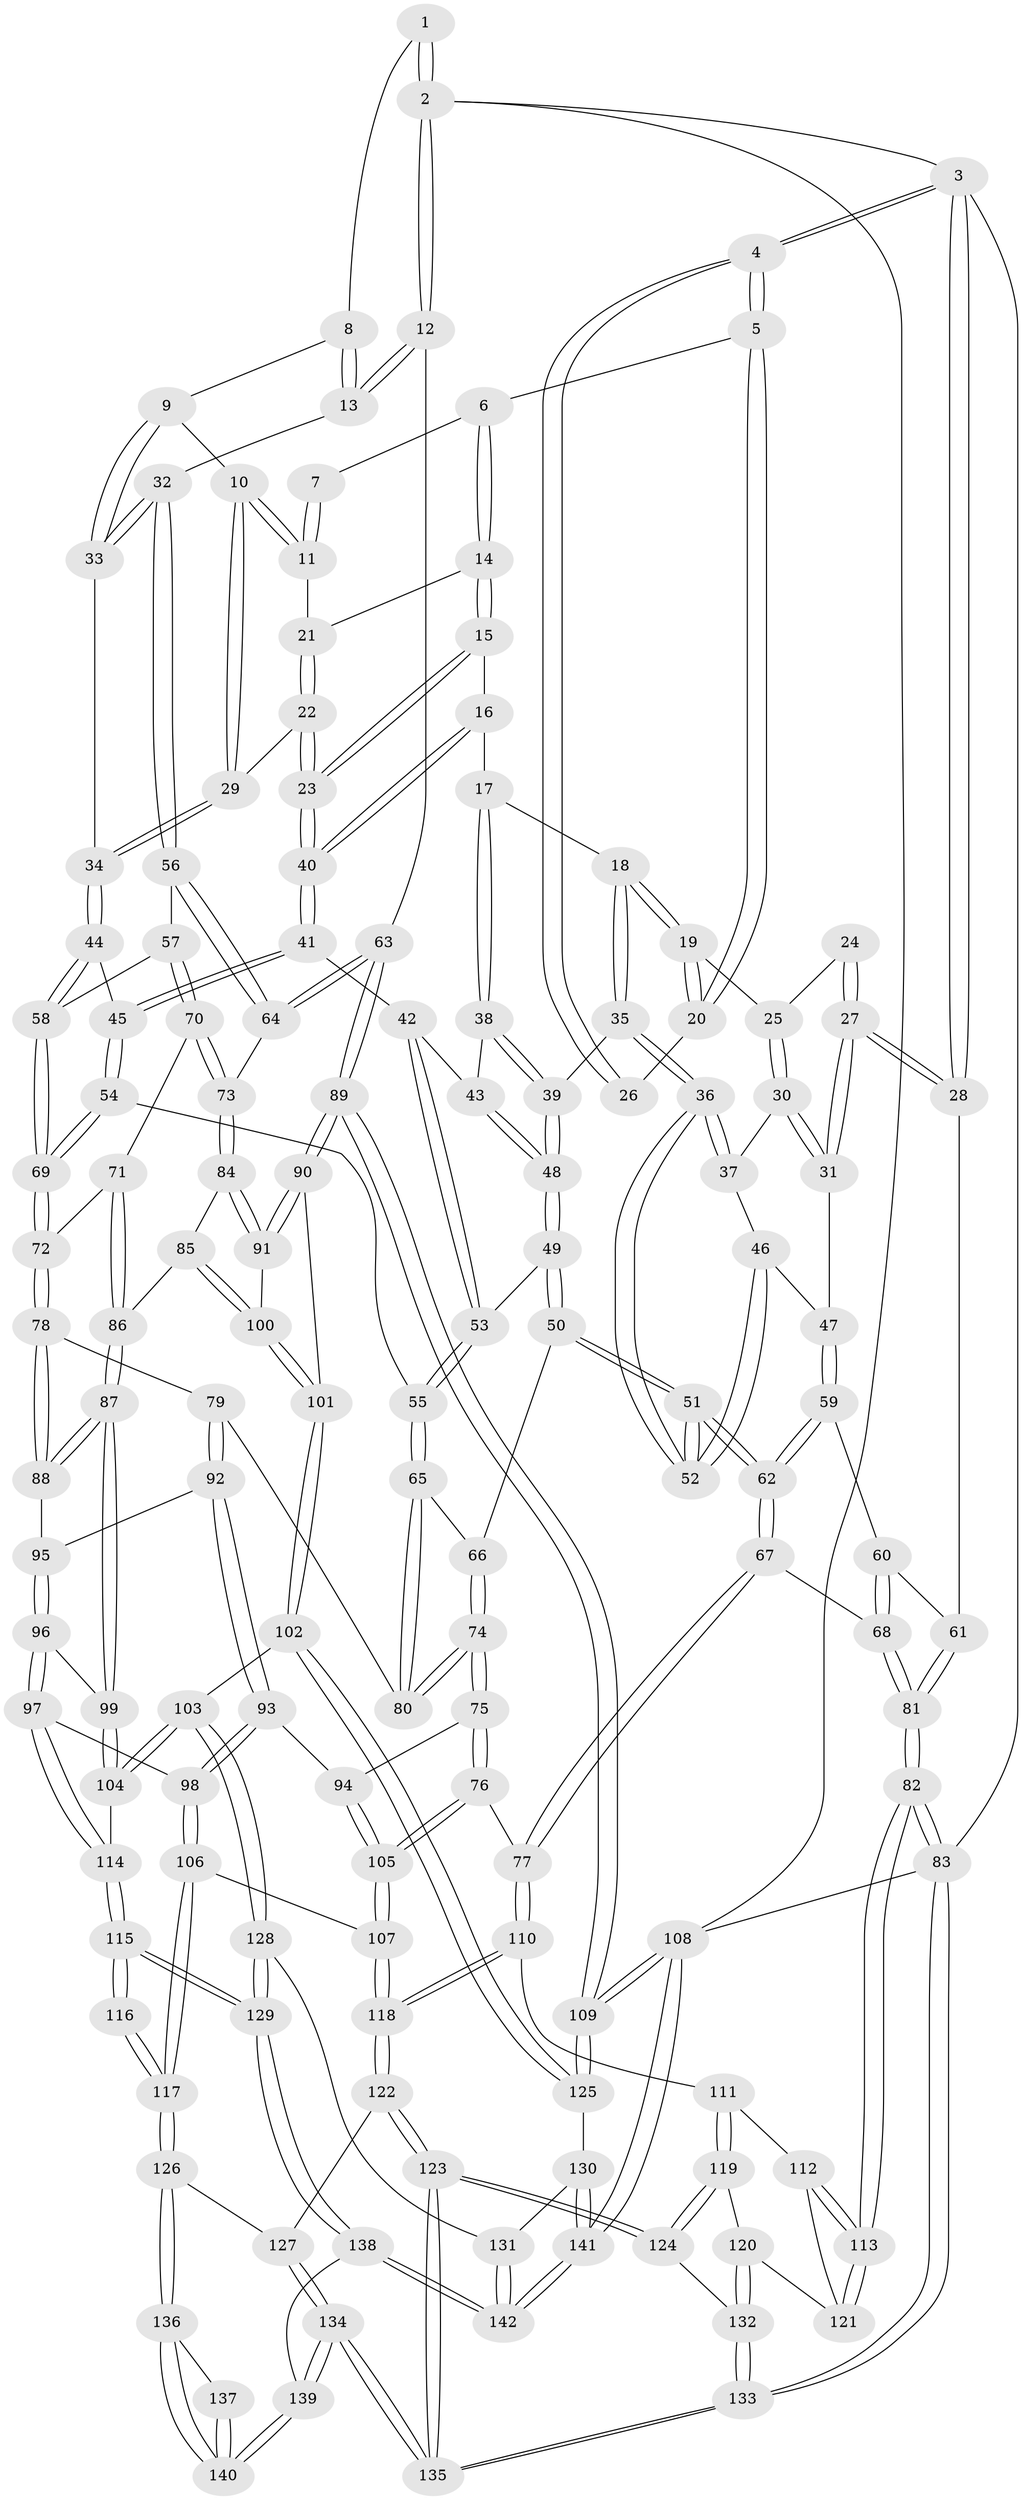 // Generated by graph-tools (version 1.1) at 2025/38/03/09/25 02:38:52]
// undirected, 142 vertices, 352 edges
graph export_dot {
graph [start="1"]
  node [color=gray90,style=filled];
  1 [pos="+0.9004767795164693+0"];
  2 [pos="+1+0"];
  3 [pos="+0+0"];
  4 [pos="+0+0"];
  5 [pos="+0.4074656487425957+0"];
  6 [pos="+0.48430262391986195+0"];
  7 [pos="+0.7246588147429952+0"];
  8 [pos="+0.8807207158639386+0"];
  9 [pos="+0.8079956249374085+0.11198689039762741"];
  10 [pos="+0.7261938717354606+0.12172076496769507"];
  11 [pos="+0.7076187518342905+0.09249423726973227"];
  12 [pos="+1+0.25973000938614194"];
  13 [pos="+0.9806213185104166+0.23817999223524935"];
  14 [pos="+0.489583414457056+0"];
  15 [pos="+0.49766981874283533+7.886072583093448e-06"];
  16 [pos="+0.45562680660582966+0.17188492820862789"];
  17 [pos="+0.43854536092952945+0.17361215761787846"];
  18 [pos="+0.30585340016273443+0.11661737172317306"];
  19 [pos="+0.3033846370853975+0.10864899174924758"];
  20 [pos="+0.3245285655531834+0.032272901616681345"];
  21 [pos="+0.6195448106538617+0.05700479817459456"];
  22 [pos="+0.5948249009474745+0.19993684623233296"];
  23 [pos="+0.585893470132936+0.20379602067363517"];
  24 [pos="+0.1665216220847396+0.08569695760003337"];
  25 [pos="+0.19444270737062203+0.10880991506515375"];
  26 [pos="+0.13153311483902036+0.026803333359753885"];
  27 [pos="+0+0.20313606418771332"];
  28 [pos="+0+0.16879797519150233"];
  29 [pos="+0.676031806314392+0.19252406917589013"];
  30 [pos="+0.11930627422387587+0.21474157594207158"];
  31 [pos="+0.0038918833723613454+0.21720758449075675"];
  32 [pos="+0.9445812690184368+0.24417560943913488"];
  33 [pos="+0.9055820718608014+0.2279070706674028"];
  34 [pos="+0.7382979092766938+0.26915296261880955"];
  35 [pos="+0.28086463689710633+0.2396959033347287"];
  36 [pos="+0.24760049881986948+0.2738308657104406"];
  37 [pos="+0.15241750615280789+0.2318817308245088"];
  38 [pos="+0.4066508388358302+0.23580765286169303"];
  39 [pos="+0.3340441014809755+0.2564245376388079"];
  40 [pos="+0.5555365743932467+0.2325603766893954"];
  41 [pos="+0.5510715667827646+0.2578165708232113"];
  42 [pos="+0.5246835878582652+0.2665623751150336"];
  43 [pos="+0.43406642247142313+0.2815096756198001"];
  44 [pos="+0.7141688539938696+0.3526878040523632"];
  45 [pos="+0.5865121044793803+0.3821007883434378"];
  46 [pos="+0.1311318723461294+0.33871543372596574"];
  47 [pos="+0.11838168543454768+0.3459815330384626"];
  48 [pos="+0.400125985720259+0.32237217058243034"];
  49 [pos="+0.40112496522431657+0.3514422775415502"];
  50 [pos="+0.3164750108592864+0.4288954905036449"];
  51 [pos="+0.2736227606133962+0.4326860486976351"];
  52 [pos="+0.2463407421400511+0.29139200367448337"];
  53 [pos="+0.4273499713810586+0.35839683650990123"];
  54 [pos="+0.568528501026632+0.4206732841868328"];
  55 [pos="+0.5530429855966251+0.43306897248887827"];
  56 [pos="+0.8542876910705219+0.4004995706706263"];
  57 [pos="+0.8006027884609006+0.41785193791106623"];
  58 [pos="+0.786384009199039+0.4147462118832649"];
  59 [pos="+0.11936170209097823+0.42057961304015185"];
  60 [pos="+0.06843526120897714+0.42255022673737797"];
  61 [pos="+0+0.2329357144699412"];
  62 [pos="+0.2257246002828866+0.48768879000219606"];
  63 [pos="+1+0.48634364279761744"];
  64 [pos="+0.962799709317299+0.5194605209109957"];
  65 [pos="+0.5363574396211184+0.45983214468221134"];
  66 [pos="+0.3247575841967223+0.4330892355156994"];
  67 [pos="+0.20750024833864872+0.6095633516304496"];
  68 [pos="+0+0.6086403618338406"];
  69 [pos="+0.6914587273038104+0.5069257572649931"];
  70 [pos="+0.8069459055230455+0.5069279187179004"];
  71 [pos="+0.7723871693868127+0.5621216294584392"];
  72 [pos="+0.7025471598761092+0.5542720671007932"];
  73 [pos="+0.9206652140675753+0.5592237388800883"];
  74 [pos="+0.46449843017088116+0.586342594542061"];
  75 [pos="+0.4560453012418016+0.6020678033347026"];
  76 [pos="+0.3083468471868058+0.6694750062029167"];
  77 [pos="+0.2535843007681673+0.676513378816228"];
  78 [pos="+0.7024019542054897+0.5544776258366035"];
  79 [pos="+0.6076779940677872+0.5925281963388885"];
  80 [pos="+0.5179935176754106+0.5360344940233046"];
  81 [pos="+0+0.6542841645179736"];
  82 [pos="+0+0.7734241253348575"];
  83 [pos="+0+1"];
  84 [pos="+0.9034934644978885+0.591371474309139"];
  85 [pos="+0.8555193432925333+0.6366780205160804"];
  86 [pos="+0.8274748922917838+0.633121340410761"];
  87 [pos="+0.7551508754993796+0.67976046190858"];
  88 [pos="+0.7067347219083643+0.6547974299937359"];
  89 [pos="+1+0.7204362567473125"];
  90 [pos="+1+0.7189295198771463"];
  91 [pos="+1+0.696147135587794"];
  92 [pos="+0.6185718659496607+0.649008610325926"];
  93 [pos="+0.5850410088924947+0.6942638123478325"];
  94 [pos="+0.49496319578872155+0.6589577340734653"];
  95 [pos="+0.6796967625016194+0.6646224137044956"];
  96 [pos="+0.6615353638596303+0.7448032399889711"];
  97 [pos="+0.6313408410504421+0.7684874714060826"];
  98 [pos="+0.5993213477679007+0.7605662664895559"];
  99 [pos="+0.7523812343550471+0.735873217352889"];
  100 [pos="+0.885545386537364+0.7180237326917617"];
  101 [pos="+0.8641879347276236+0.8137378009001562"];
  102 [pos="+0.8591816022122878+0.8229070761458837"];
  103 [pos="+0.8253595629605257+0.8337203540503556"];
  104 [pos="+0.7998865470912319+0.8232251146618722"];
  105 [pos="+0.486448034584932+0.7966585995348303"];
  106 [pos="+0.5041808352868625+0.8243170696558747"];
  107 [pos="+0.4978643193318262+0.8193548808404237"];
  108 [pos="+1+1"];
  109 [pos="+1+0.8252250209636359"];
  110 [pos="+0.25141134243297164+0.688342276449633"];
  111 [pos="+0.20364612717470326+0.7366683279244992"];
  112 [pos="+0.1341468393632297+0.759944076831377"];
  113 [pos="+0+0.8031995392812933"];
  114 [pos="+0.6852129592922332+0.8462629056746693"];
  115 [pos="+0.6449005771040464+0.9162587402898584"];
  116 [pos="+0.6281468894734048+0.91404752089258"];
  117 [pos="+0.5045495827798208+0.8262354958756635"];
  118 [pos="+0.3132232589615798+0.8448180481677915"];
  119 [pos="+0.1558399864224518+0.8497084004544164"];
  120 [pos="+0.07003497259847388+0.886963640389201"];
  121 [pos="+0.056309907321601654+0.8787583297132583"];
  122 [pos="+0.31191167322034125+0.8641880811508257"];
  123 [pos="+0.2354107972635931+0.9618524965479877"];
  124 [pos="+0.2238774936113171+0.9514224316199511"];
  125 [pos="+0.9363029882130509+0.8778796001377258"];
  126 [pos="+0.46998555739217596+0.9302873867698511"];
  127 [pos="+0.3722587802686511+0.9164128382007527"];
  128 [pos="+0.8086530709037996+0.911418841575337"];
  129 [pos="+0.6779105748422198+0.9769886412109993"];
  130 [pos="+0.9385560630371845+0.9506643024354712"];
  131 [pos="+0.8300904946901182+0.9787095232847312"];
  132 [pos="+0.07911165644938764+0.9104242830417638"];
  133 [pos="+0.09630479338434024+1"];
  134 [pos="+0.3399472661515873+1"];
  135 [pos="+0.21563187908818515+1"];
  136 [pos="+0.47294188263299713+0.9404186723699839"];
  137 [pos="+0.5837851258633131+0.9435486090879014"];
  138 [pos="+0.6887249306359826+1"];
  139 [pos="+0.4716093623047297+1"];
  140 [pos="+0.4774400306211049+1"];
  141 [pos="+1+1"];
  142 [pos="+0.8001959446653176+1"];
  1 -- 2;
  1 -- 2;
  1 -- 8;
  2 -- 3;
  2 -- 12;
  2 -- 12;
  2 -- 108;
  3 -- 4;
  3 -- 4;
  3 -- 28;
  3 -- 28;
  3 -- 83;
  4 -- 5;
  4 -- 5;
  4 -- 26;
  4 -- 26;
  5 -- 6;
  5 -- 20;
  5 -- 20;
  6 -- 7;
  6 -- 14;
  6 -- 14;
  7 -- 11;
  7 -- 11;
  8 -- 9;
  8 -- 13;
  8 -- 13;
  9 -- 10;
  9 -- 33;
  9 -- 33;
  10 -- 11;
  10 -- 11;
  10 -- 29;
  10 -- 29;
  11 -- 21;
  12 -- 13;
  12 -- 13;
  12 -- 63;
  13 -- 32;
  14 -- 15;
  14 -- 15;
  14 -- 21;
  15 -- 16;
  15 -- 23;
  15 -- 23;
  16 -- 17;
  16 -- 40;
  16 -- 40;
  17 -- 18;
  17 -- 38;
  17 -- 38;
  18 -- 19;
  18 -- 19;
  18 -- 35;
  18 -- 35;
  19 -- 20;
  19 -- 20;
  19 -- 25;
  20 -- 26;
  21 -- 22;
  21 -- 22;
  22 -- 23;
  22 -- 23;
  22 -- 29;
  23 -- 40;
  23 -- 40;
  24 -- 25;
  24 -- 27;
  24 -- 27;
  25 -- 30;
  25 -- 30;
  27 -- 28;
  27 -- 28;
  27 -- 31;
  27 -- 31;
  28 -- 61;
  29 -- 34;
  29 -- 34;
  30 -- 31;
  30 -- 31;
  30 -- 37;
  31 -- 47;
  32 -- 33;
  32 -- 33;
  32 -- 56;
  32 -- 56;
  33 -- 34;
  34 -- 44;
  34 -- 44;
  35 -- 36;
  35 -- 36;
  35 -- 39;
  36 -- 37;
  36 -- 37;
  36 -- 52;
  36 -- 52;
  37 -- 46;
  38 -- 39;
  38 -- 39;
  38 -- 43;
  39 -- 48;
  39 -- 48;
  40 -- 41;
  40 -- 41;
  41 -- 42;
  41 -- 45;
  41 -- 45;
  42 -- 43;
  42 -- 53;
  42 -- 53;
  43 -- 48;
  43 -- 48;
  44 -- 45;
  44 -- 58;
  44 -- 58;
  45 -- 54;
  45 -- 54;
  46 -- 47;
  46 -- 52;
  46 -- 52;
  47 -- 59;
  47 -- 59;
  48 -- 49;
  48 -- 49;
  49 -- 50;
  49 -- 50;
  49 -- 53;
  50 -- 51;
  50 -- 51;
  50 -- 66;
  51 -- 52;
  51 -- 52;
  51 -- 62;
  51 -- 62;
  53 -- 55;
  53 -- 55;
  54 -- 55;
  54 -- 69;
  54 -- 69;
  55 -- 65;
  55 -- 65;
  56 -- 57;
  56 -- 64;
  56 -- 64;
  57 -- 58;
  57 -- 70;
  57 -- 70;
  58 -- 69;
  58 -- 69;
  59 -- 60;
  59 -- 62;
  59 -- 62;
  60 -- 61;
  60 -- 68;
  60 -- 68;
  61 -- 81;
  61 -- 81;
  62 -- 67;
  62 -- 67;
  63 -- 64;
  63 -- 64;
  63 -- 89;
  63 -- 89;
  64 -- 73;
  65 -- 66;
  65 -- 80;
  65 -- 80;
  66 -- 74;
  66 -- 74;
  67 -- 68;
  67 -- 77;
  67 -- 77;
  68 -- 81;
  68 -- 81;
  69 -- 72;
  69 -- 72;
  70 -- 71;
  70 -- 73;
  70 -- 73;
  71 -- 72;
  71 -- 86;
  71 -- 86;
  72 -- 78;
  72 -- 78;
  73 -- 84;
  73 -- 84;
  74 -- 75;
  74 -- 75;
  74 -- 80;
  74 -- 80;
  75 -- 76;
  75 -- 76;
  75 -- 94;
  76 -- 77;
  76 -- 105;
  76 -- 105;
  77 -- 110;
  77 -- 110;
  78 -- 79;
  78 -- 88;
  78 -- 88;
  79 -- 80;
  79 -- 92;
  79 -- 92;
  81 -- 82;
  81 -- 82;
  82 -- 83;
  82 -- 83;
  82 -- 113;
  82 -- 113;
  83 -- 133;
  83 -- 133;
  83 -- 108;
  84 -- 85;
  84 -- 91;
  84 -- 91;
  85 -- 86;
  85 -- 100;
  85 -- 100;
  86 -- 87;
  86 -- 87;
  87 -- 88;
  87 -- 88;
  87 -- 99;
  87 -- 99;
  88 -- 95;
  89 -- 90;
  89 -- 90;
  89 -- 109;
  89 -- 109;
  90 -- 91;
  90 -- 91;
  90 -- 101;
  91 -- 100;
  92 -- 93;
  92 -- 93;
  92 -- 95;
  93 -- 94;
  93 -- 98;
  93 -- 98;
  94 -- 105;
  94 -- 105;
  95 -- 96;
  95 -- 96;
  96 -- 97;
  96 -- 97;
  96 -- 99;
  97 -- 98;
  97 -- 114;
  97 -- 114;
  98 -- 106;
  98 -- 106;
  99 -- 104;
  99 -- 104;
  100 -- 101;
  100 -- 101;
  101 -- 102;
  101 -- 102;
  102 -- 103;
  102 -- 125;
  102 -- 125;
  103 -- 104;
  103 -- 104;
  103 -- 128;
  103 -- 128;
  104 -- 114;
  105 -- 107;
  105 -- 107;
  106 -- 107;
  106 -- 117;
  106 -- 117;
  107 -- 118;
  107 -- 118;
  108 -- 109;
  108 -- 109;
  108 -- 141;
  108 -- 141;
  109 -- 125;
  109 -- 125;
  110 -- 111;
  110 -- 118;
  110 -- 118;
  111 -- 112;
  111 -- 119;
  111 -- 119;
  112 -- 113;
  112 -- 113;
  112 -- 121;
  113 -- 121;
  113 -- 121;
  114 -- 115;
  114 -- 115;
  115 -- 116;
  115 -- 116;
  115 -- 129;
  115 -- 129;
  116 -- 117;
  116 -- 117;
  117 -- 126;
  117 -- 126;
  118 -- 122;
  118 -- 122;
  119 -- 120;
  119 -- 124;
  119 -- 124;
  120 -- 121;
  120 -- 132;
  120 -- 132;
  122 -- 123;
  122 -- 123;
  122 -- 127;
  123 -- 124;
  123 -- 124;
  123 -- 135;
  123 -- 135;
  124 -- 132;
  125 -- 130;
  126 -- 127;
  126 -- 136;
  126 -- 136;
  127 -- 134;
  127 -- 134;
  128 -- 129;
  128 -- 129;
  128 -- 131;
  129 -- 138;
  129 -- 138;
  130 -- 131;
  130 -- 141;
  130 -- 141;
  131 -- 142;
  131 -- 142;
  132 -- 133;
  132 -- 133;
  133 -- 135;
  133 -- 135;
  134 -- 135;
  134 -- 135;
  134 -- 139;
  134 -- 139;
  136 -- 137;
  136 -- 140;
  136 -- 140;
  137 -- 140;
  137 -- 140;
  138 -- 139;
  138 -- 142;
  138 -- 142;
  139 -- 140;
  139 -- 140;
  141 -- 142;
  141 -- 142;
}

